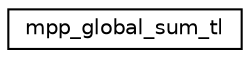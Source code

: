 digraph "Graphical Class Hierarchy"
{
 // INTERACTIVE_SVG=YES
 // LATEX_PDF_SIZE
  edge [fontname="Helvetica",fontsize="10",labelfontname="Helvetica",labelfontsize="10"];
  node [fontname="Helvetica",fontsize="10",shape=record];
  rankdir="LR";
  Node0 [label="mpp_global_sum_tl",height=0.2,width=0.4,color="black", fillcolor="white", style="filled",URL="$interfacempp__domains__mod_1_1mpp__global__sum__tl.html",tooltip=" "];
}
